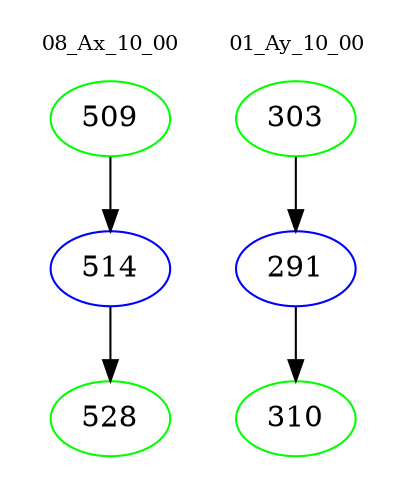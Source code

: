 digraph{
subgraph cluster_0 {
color = white
label = "08_Ax_10_00";
fontsize=10;
T0_509 [label="509", color="green"]
T0_509 -> T0_514 [color="black"]
T0_514 [label="514", color="blue"]
T0_514 -> T0_528 [color="black"]
T0_528 [label="528", color="green"]
}
subgraph cluster_1 {
color = white
label = "01_Ay_10_00";
fontsize=10;
T1_303 [label="303", color="green"]
T1_303 -> T1_291 [color="black"]
T1_291 [label="291", color="blue"]
T1_291 -> T1_310 [color="black"]
T1_310 [label="310", color="green"]
}
}
